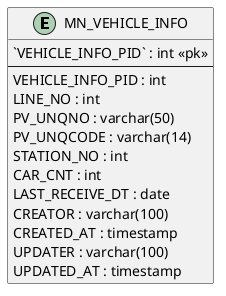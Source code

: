 @startuml

left to right direction

entity "MN_VEHICLE_INFO" as mnVehicleInfo {
  `VEHICLE_INFO_PID` : int << pk >>
  --
  VEHICLE_INFO_PID : int
  LINE_NO : int
  PV_UNQNO : varchar(50)
  PV_UNQCODE : varchar(14)
  STATION_NO : int
  CAR_CNT : int
  LAST_RECEIVE_DT : date
  CREATOR : varchar(100)
  CREATED_AT : timestamp
  UPDATER : varchar(100)
  UPDATED_AT : timestamp
}

@enduml